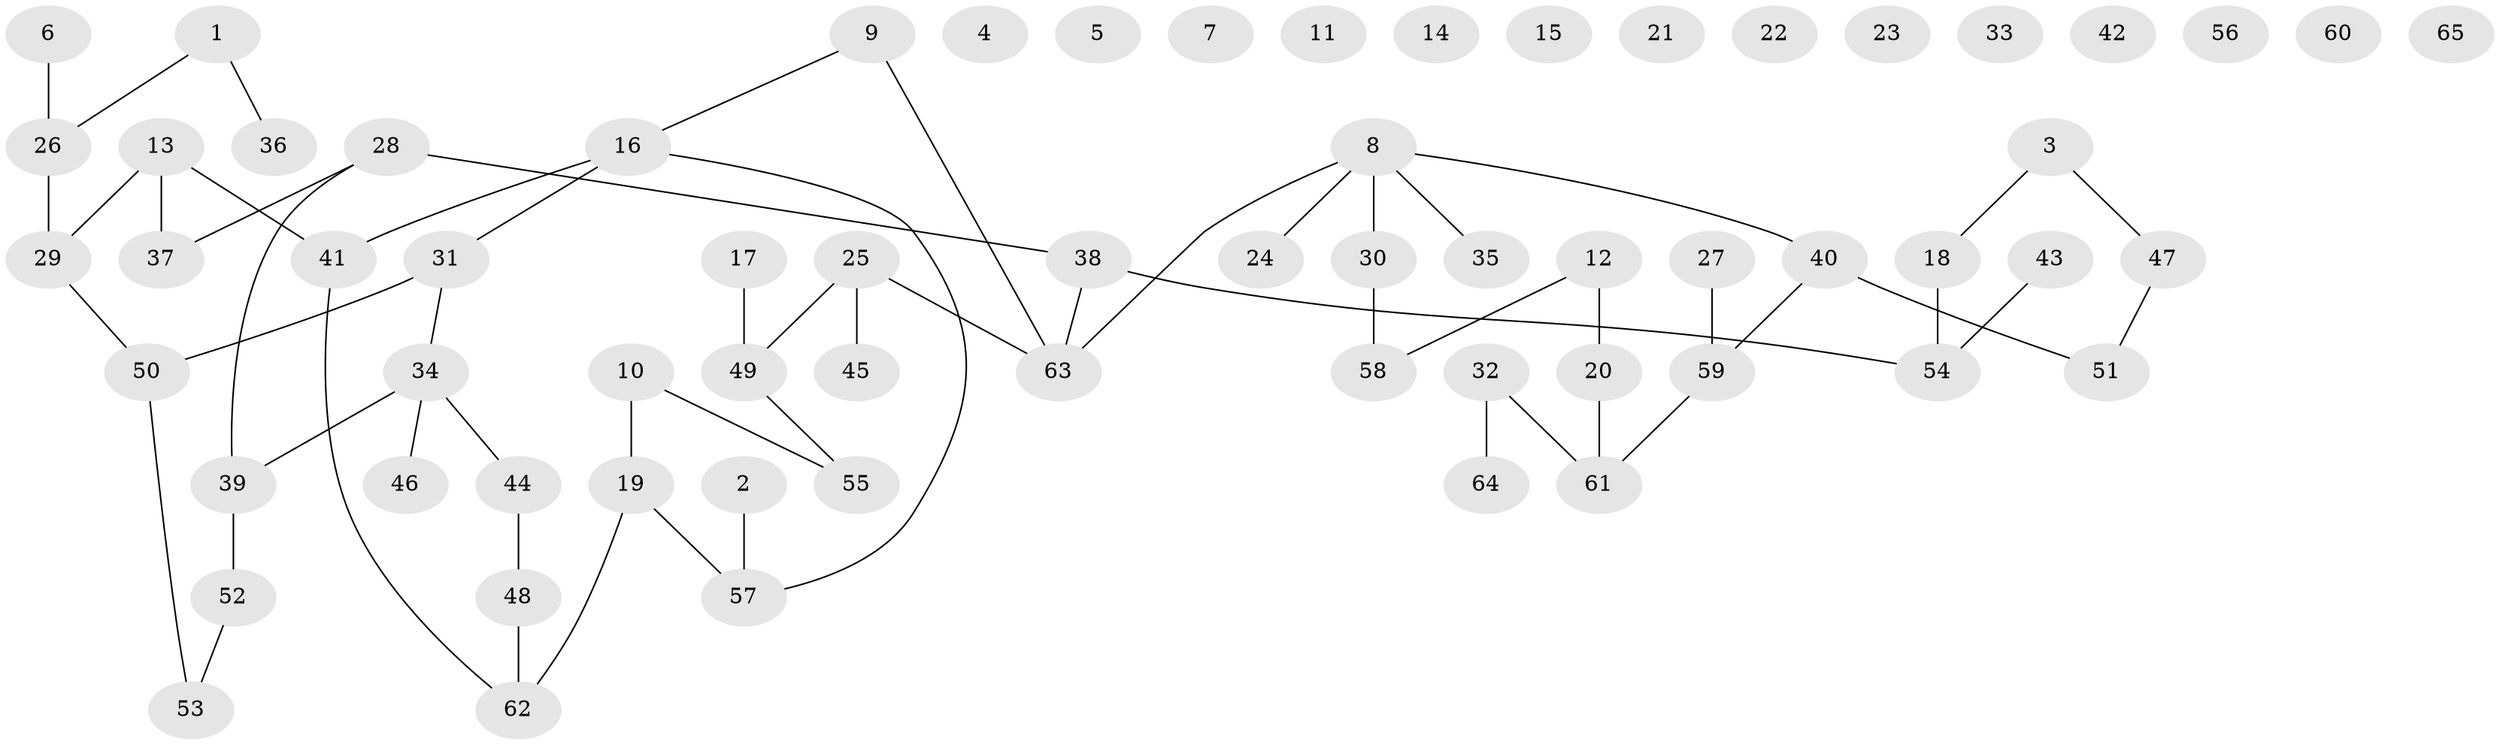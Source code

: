// coarse degree distribution, {1: 0.047619047619047616, 2: 0.5714285714285714, 3: 0.19047619047619047, 4: 0.14285714285714285, 5: 0.047619047619047616}
// Generated by graph-tools (version 1.1) at 2025/47/03/04/25 22:47:54]
// undirected, 65 vertices, 59 edges
graph export_dot {
  node [color=gray90,style=filled];
  1;
  2;
  3;
  4;
  5;
  6;
  7;
  8;
  9;
  10;
  11;
  12;
  13;
  14;
  15;
  16;
  17;
  18;
  19;
  20;
  21;
  22;
  23;
  24;
  25;
  26;
  27;
  28;
  29;
  30;
  31;
  32;
  33;
  34;
  35;
  36;
  37;
  38;
  39;
  40;
  41;
  42;
  43;
  44;
  45;
  46;
  47;
  48;
  49;
  50;
  51;
  52;
  53;
  54;
  55;
  56;
  57;
  58;
  59;
  60;
  61;
  62;
  63;
  64;
  65;
  1 -- 26;
  1 -- 36;
  2 -- 57;
  3 -- 18;
  3 -- 47;
  6 -- 26;
  8 -- 24;
  8 -- 30;
  8 -- 35;
  8 -- 40;
  8 -- 63;
  9 -- 16;
  9 -- 63;
  10 -- 19;
  10 -- 55;
  12 -- 20;
  12 -- 58;
  13 -- 29;
  13 -- 37;
  13 -- 41;
  16 -- 31;
  16 -- 41;
  16 -- 57;
  17 -- 49;
  18 -- 54;
  19 -- 57;
  19 -- 62;
  20 -- 61;
  25 -- 45;
  25 -- 49;
  25 -- 63;
  26 -- 29;
  27 -- 59;
  28 -- 37;
  28 -- 38;
  28 -- 39;
  29 -- 50;
  30 -- 58;
  31 -- 34;
  31 -- 50;
  32 -- 61;
  32 -- 64;
  34 -- 39;
  34 -- 44;
  34 -- 46;
  38 -- 54;
  38 -- 63;
  39 -- 52;
  40 -- 51;
  40 -- 59;
  41 -- 62;
  43 -- 54;
  44 -- 48;
  47 -- 51;
  48 -- 62;
  49 -- 55;
  50 -- 53;
  52 -- 53;
  59 -- 61;
}
